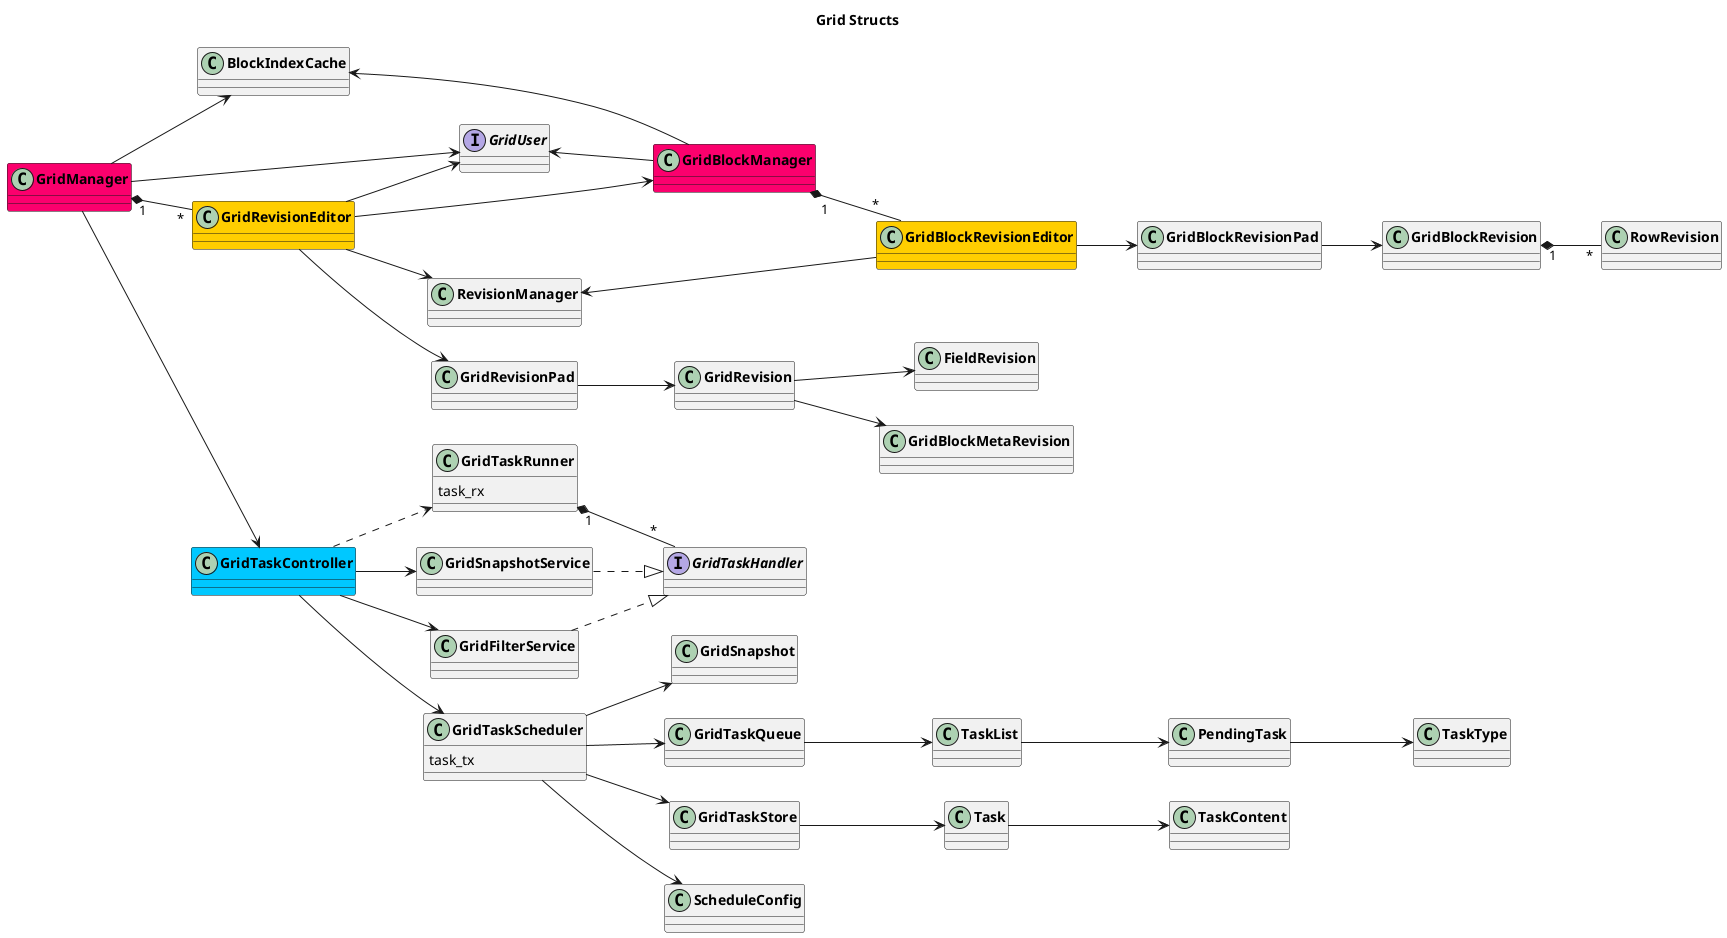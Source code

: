 @startuml AppFlowy
title Grid Structs
skinparam classFontStyle Bold
skinparam ActivityBackgroundColor Silver
skinparam ActivityBorderColor DimGray

left to right direction
class GridManager #FB006D
GridManager "1" *-- "*" GridRevisionEditor
GridManager --> GridUser
GridManager --> BlockIndexCache
GridManager --> GridTaskController

interface GridUser

'GridRevisionEditor
class GridRevisionEditor #FFCE00
GridRevisionEditor --> GridUser
GridRevisionEditor --> GridRevisionPad
GridRevisionEditor --> RevisionManager
GridRevisionEditor --> GridBlockManager
GridRevisionPad --> GridRevision
GridRevision --> FieldRevision
GridRevision --> GridBlockMetaRevision

'GridBlockManager
class GridBlockManager #FB006D
GridBlockManager -u-> GridUser
GridBlockManager -u-> BlockIndexCache
GridBlockManager "1" *-- "*" GridBlockRevisionEditor


'GridBlockRevisionEditor
class GridBlockRevisionEditor #FFCE00
GridBlockRevisionEditor --> GridBlockRevisionPad
GridBlockRevisionEditor -u-> RevisionManager
GridBlockRevisionPad --> GridBlockRevision
GridBlockRevision "1" *-- "*" RowRevision

'GridTaskController
interface GridTaskHandler
class GridTaskController #00C8FF
class GridTaskRunner {
    task_rx
}
class GridTaskScheduler {
    task_tx
}
GridTaskController --> GridSnapshotService
GridTaskController --> GridFilterService
GridTaskController --> GridTaskScheduler
GridTaskController ..> GridTaskRunner

GridTaskScheduler --> GridSnapshot
GridTaskScheduler --> GridTaskQueue
GridTaskScheduler --> GridTaskStore
GridTaskScheduler --> ScheduleConfig
GridTaskRunner "1" *--"*" GridTaskHandler
GridSnapshotService ..|> GridTaskHandler
GridFilterService ..|> GridTaskHandler

GridTaskQueue --> TaskList
TaskList --> PendingTask
PendingTask --> TaskType

GridTaskStore --> Task
Task --> TaskContent
@enduml